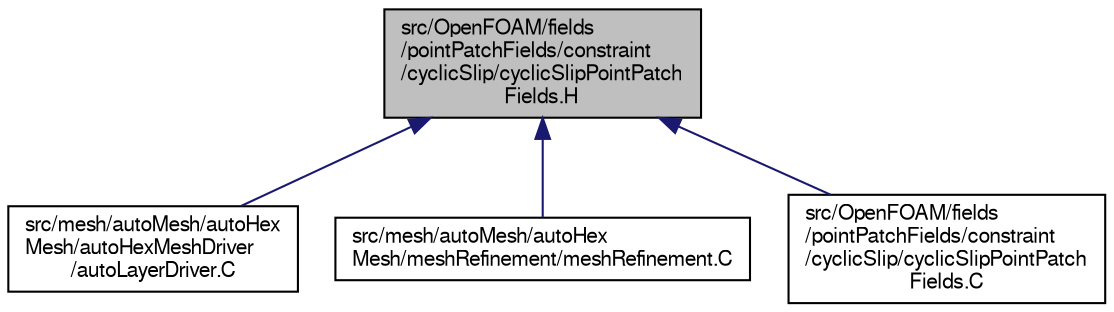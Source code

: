 digraph "src/OpenFOAM/fields/pointPatchFields/constraint/cyclicSlip/cyclicSlipPointPatchFields.H"
{
  bgcolor="transparent";
  edge [fontname="FreeSans",fontsize="10",labelfontname="FreeSans",labelfontsize="10"];
  node [fontname="FreeSans",fontsize="10",shape=record];
  Node208 [label="src/OpenFOAM/fields\l/pointPatchFields/constraint\l/cyclicSlip/cyclicSlipPointPatch\lFields.H",height=0.2,width=0.4,color="black", fillcolor="grey75", style="filled", fontcolor="black"];
  Node208 -> Node209 [dir="back",color="midnightblue",fontsize="10",style="solid",fontname="FreeSans"];
  Node209 [label="src/mesh/autoMesh/autoHex\lMesh/autoHexMeshDriver\l/autoLayerDriver.C",height=0.2,width=0.4,color="black",URL="$a06833.html",tooltip="All to do with adding cell layers. "];
  Node208 -> Node210 [dir="back",color="midnightblue",fontsize="10",style="solid",fontname="FreeSans"];
  Node210 [label="src/mesh/autoMesh/autoHex\lMesh/meshRefinement/meshRefinement.C",height=0.2,width=0.4,color="black",URL="$a06917.html"];
  Node208 -> Node211 [dir="back",color="midnightblue",fontsize="10",style="solid",fontname="FreeSans"];
  Node211 [label="src/OpenFOAM/fields\l/pointPatchFields/constraint\l/cyclicSlip/cyclicSlipPointPatch\lFields.C",height=0.2,width=0.4,color="black",URL="$a09983.html"];
}
